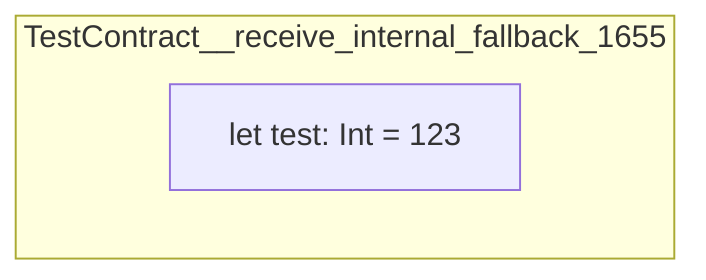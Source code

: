 graph TD
subgraph TestContract__receive_internal_fallback_1655
    TestContract__receive_internal_fallback_1655_141["let test: Int = 123"]:::exitNode
end